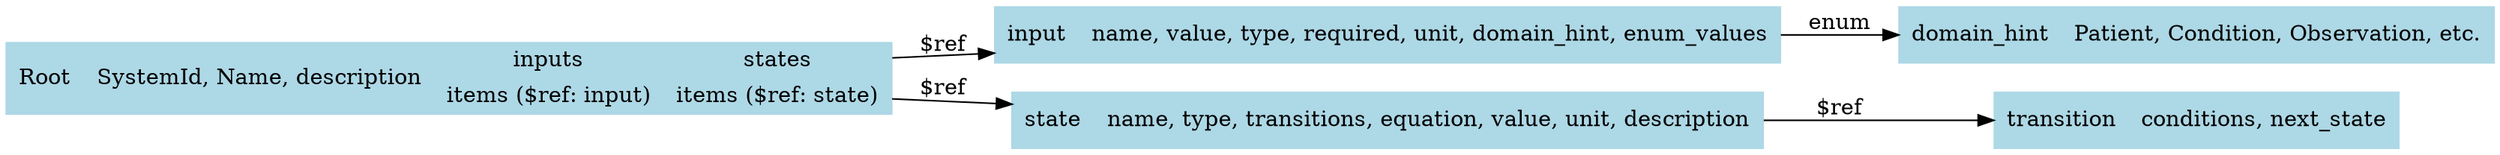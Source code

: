 digraph JSONSchema {
    rankdir=LR;  // Set layout direction left-to-right
    node [shape=record, style=filled, color=lightblue];  // Define node style

    // Define main object
    "Root" [label="{Root|SystemId, Name, description|{inputs|items ($ref: input)}|{states|items ($ref: state)}}"];

    // Define `inputs` and its properties
    "input" [label="{input|name, value, type, required, unit, domain_hint, enum_values}"];
    "domain_hint" [label="{domain_hint|Patient, Condition, Observation, etc.}"];

    // Define `states` and its properties
    "state" [label="{state|name, type, transitions, equation, value, unit, description}"];
    "transition" [label="{transition|conditions, next_state}"];

    // Relationships between components
    "Root" -> "input" [label="$ref"];
    "input" -> "domain_hint" [label="enum"];
    "Root" -> "state" [label="$ref"];
    "state" -> "transition" [label="$ref"];
}
